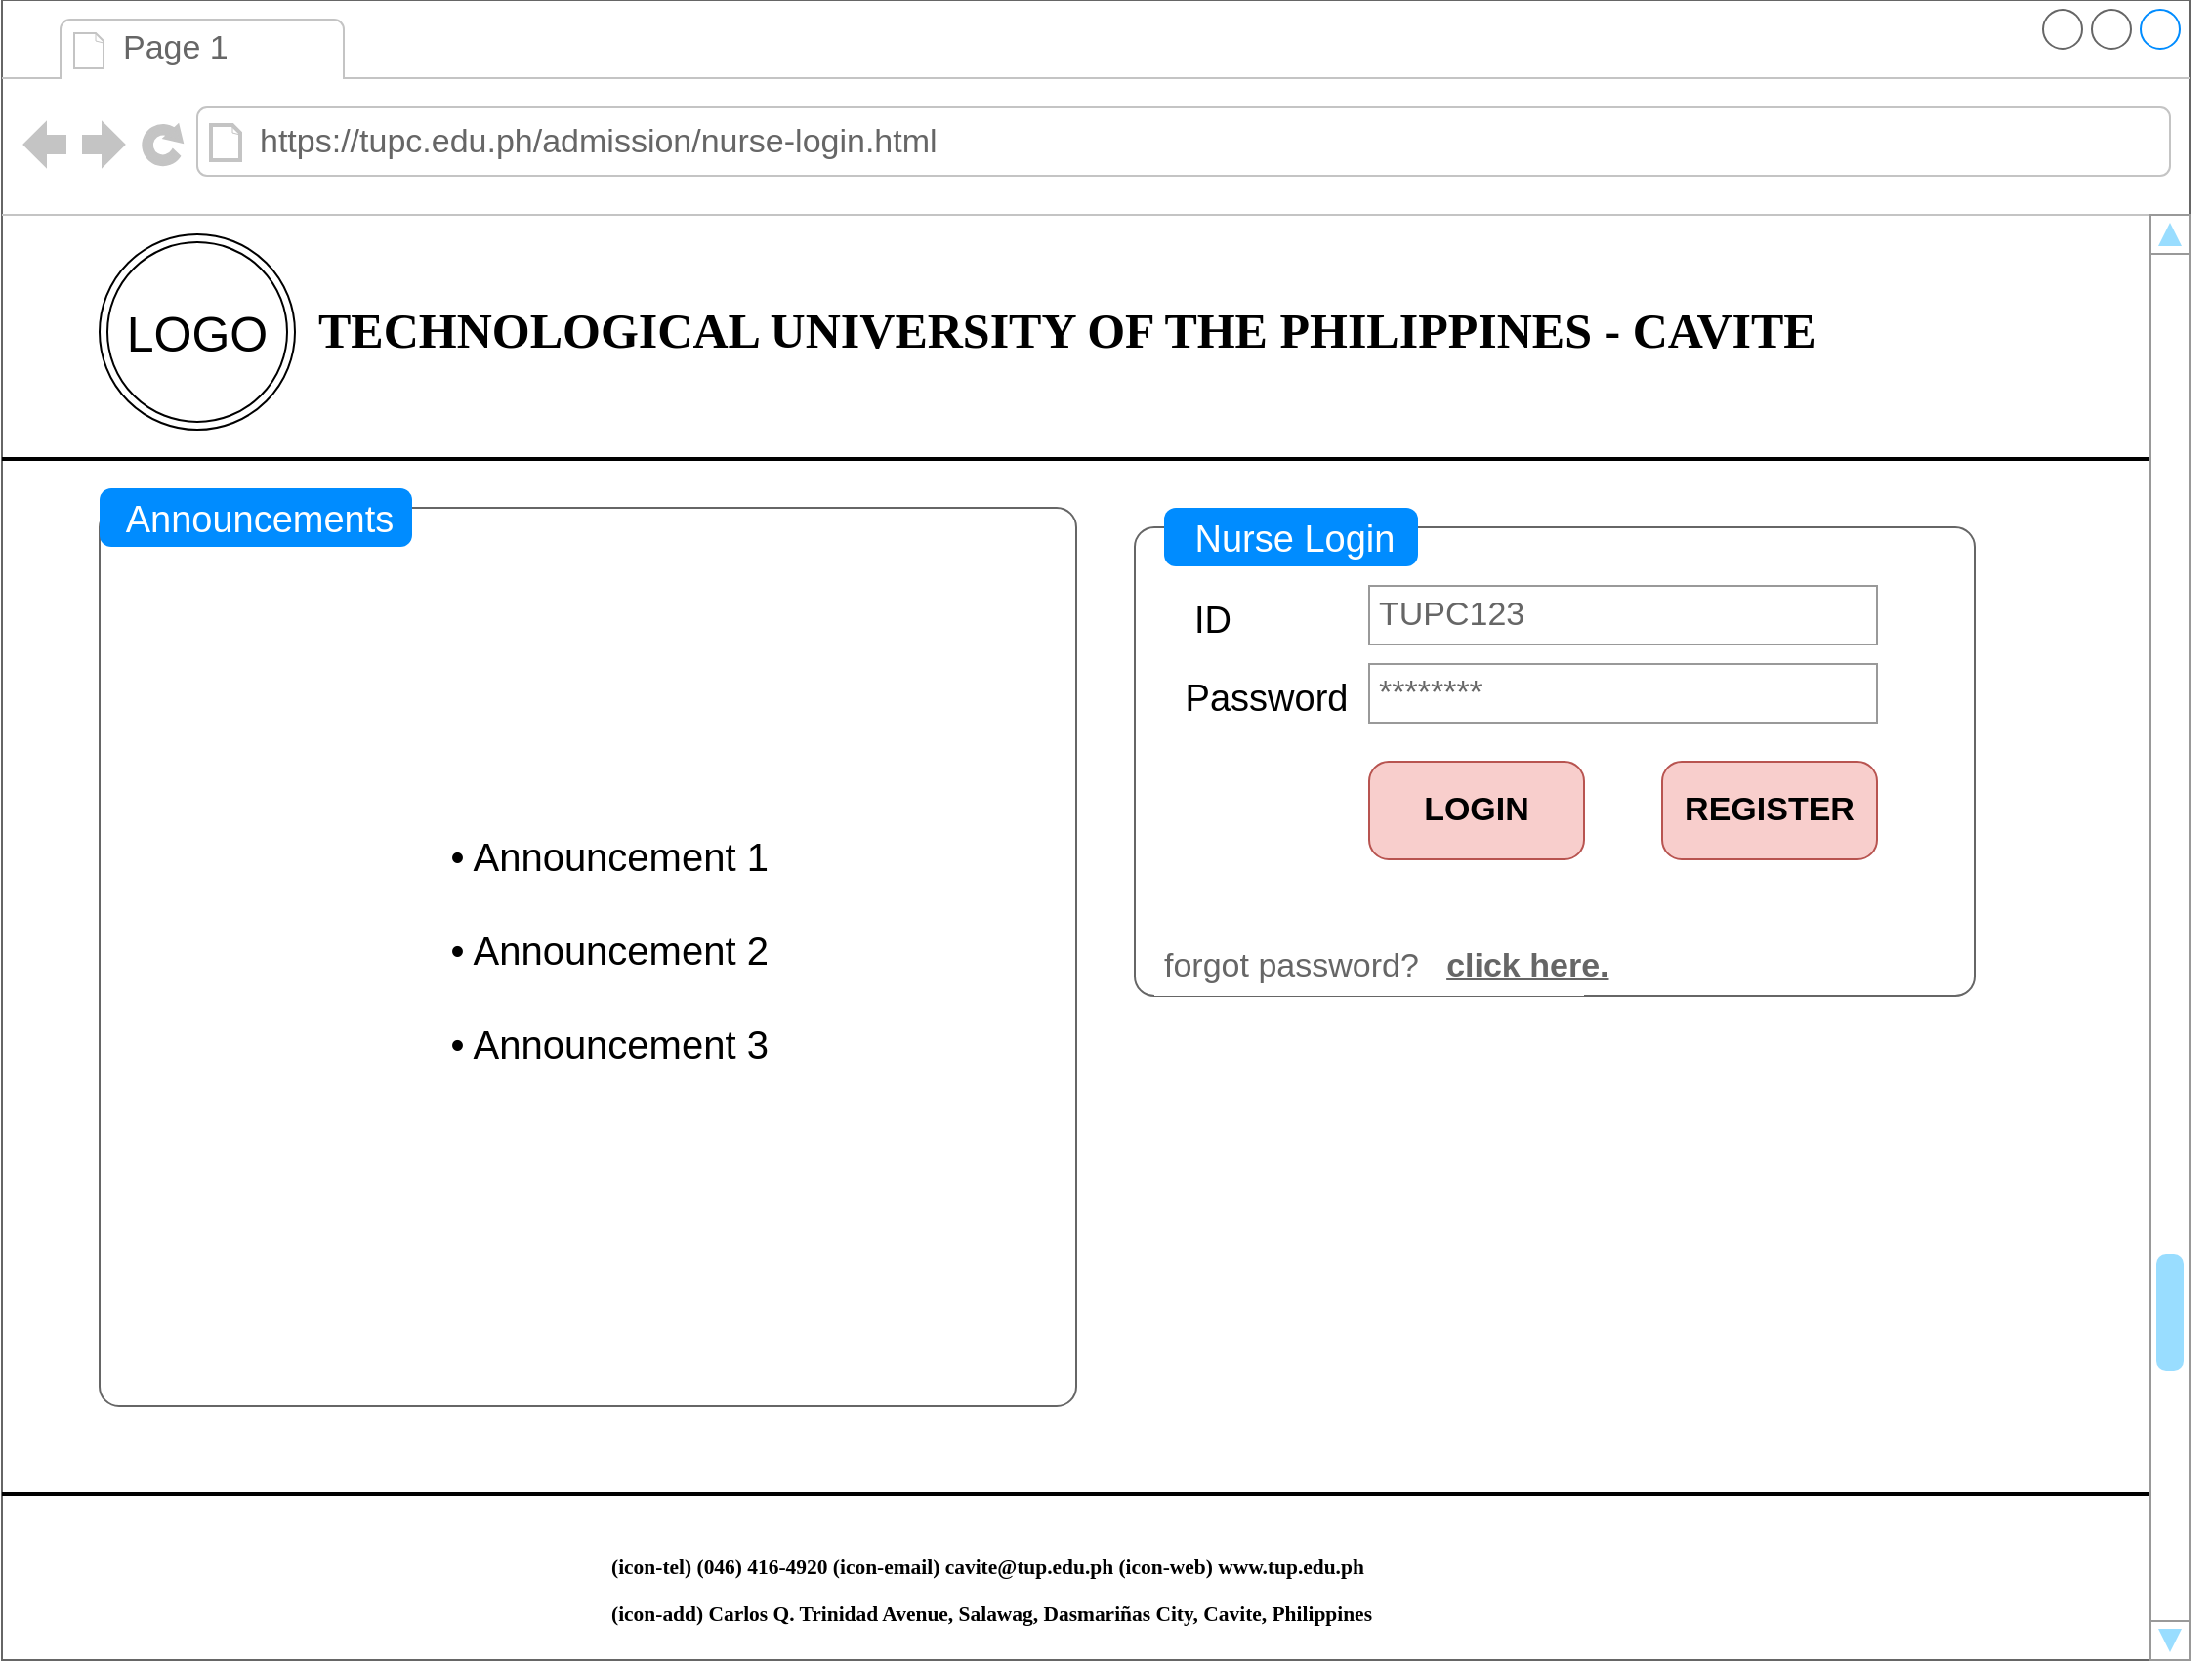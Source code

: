 <mxfile version="15.5.8" type="device"><diagram name="Page-1" id="03018318-947c-dd8e-b7a3-06fadd420f32"><mxGraphModel dx="1730" dy="965" grid="1" gridSize="10" guides="1" tooltips="1" connect="1" arrows="1" fold="1" page="1" pageScale="1" pageWidth="1100" pageHeight="850" background="none" math="0" shadow="0"><root><mxCell id="0"/><mxCell id="1" parent="0"/><mxCell id="G--8dqvZh2dxWR679S_V-2" value="" style="strokeWidth=1;shadow=0;dashed=0;align=center;html=1;shape=mxgraph.mockup.containers.browserWindow;rSize=0;strokeColor=none;strokeColor2=#008cff;strokeColor3=#c4c4c4;mainText=,;recursiveResize=0;fontSize=25;fillColor=none;" parent="1" vertex="1"><mxGeometry width="1120" height="850" as="geometry"/></mxCell><mxCell id="G--8dqvZh2dxWR679S_V-40" value="" style="line;strokeWidth=2;html=1;fontSize=25;" parent="G--8dqvZh2dxWR679S_V-2" vertex="1"><mxGeometry y="760" width="1100" height="10" as="geometry"/></mxCell><mxCell id="G--8dqvZh2dxWR679S_V-3" value="Page 1" style="strokeWidth=1;shadow=0;dashed=0;align=center;html=1;shape=mxgraph.mockup.containers.anchor;fontSize=17;fontColor=#666666;align=left;" parent="G--8dqvZh2dxWR679S_V-2" vertex="1"><mxGeometry x="60" y="12" width="110" height="26" as="geometry"/></mxCell><mxCell id="G--8dqvZh2dxWR679S_V-4" value="https://tupc.edu.ph/admission/nurse-login.html" style="strokeWidth=1;shadow=0;dashed=0;align=center;html=1;shape=mxgraph.mockup.containers.anchor;rSize=0;fontSize=17;fontColor=#666666;align=left;" parent="G--8dqvZh2dxWR679S_V-2" vertex="1"><mxGeometry x="130" y="60" width="250" height="26" as="geometry"/></mxCell><mxCell id="677b7b8949515195-27" value="&lt;h1&gt;&lt;b&gt;&lt;font style=&quot;font-size: 25px&quot;&gt;TECHNOLOGICAL UNIVERSITY OF THE PHILIPPINES - CAVITE&lt;/font&gt;&lt;/b&gt;&lt;/h1&gt;" style="text;html=1;points=[];align=left;verticalAlign=top;spacingTop=-4;fontSize=14;fontFamily=Verdana" parent="G--8dqvZh2dxWR679S_V-2" vertex="1"><mxGeometry x="160" y="130" width="540" height="60" as="geometry"/></mxCell><mxCell id="G--8dqvZh2dxWR679S_V-5" value="LOGO" style="ellipse;shape=doubleEllipse;whiteSpace=wrap;html=1;fontSize=25;" parent="G--8dqvZh2dxWR679S_V-2" vertex="1"><mxGeometry x="50" y="120" width="100" height="100" as="geometry"/></mxCell><mxCell id="G--8dqvZh2dxWR679S_V-25" value="" style="line;strokeWidth=2;html=1;fontSize=25;" parent="G--8dqvZh2dxWR679S_V-2" vertex="1"><mxGeometry y="230" width="1100" height="10" as="geometry"/></mxCell><mxCell id="G--8dqvZh2dxWR679S_V-26" value="" style="verticalLabelPosition=bottom;shadow=0;dashed=0;align=center;html=1;verticalAlign=top;strokeWidth=1;shape=mxgraph.mockup.navigation.scrollBar;strokeColor=#999999;barPos=20;fillColor2=#99ddff;strokeColor2=none;direction=north;fontSize=25;" parent="G--8dqvZh2dxWR679S_V-2" vertex="1"><mxGeometry x="1100" y="110" width="30" height="740" as="geometry"/></mxCell><mxCell id="G--8dqvZh2dxWR679S_V-27" value="    • Announcement 1&#10;&#10;    • Announcement 2&#10;&#10;    • Announcement 3" style="shape=mxgraph.mockup.containers.marginRect;rectMarginTop=10;strokeColor=#666666;strokeWidth=1;dashed=0;rounded=1;arcSize=5;recursiveResize=0;fontSize=20;labelPosition=center;verticalLabelPosition=middle;align=center;verticalAlign=middle;" parent="G--8dqvZh2dxWR679S_V-2" vertex="1"><mxGeometry x="50" y="250" width="500" height="470" as="geometry"/></mxCell><mxCell id="G--8dqvZh2dxWR679S_V-28" value="Announcements" style="shape=rect;strokeColor=none;fillColor=#008cff;strokeWidth=1;dashed=0;rounded=1;arcSize=20;fontColor=#ffffff;fontSize=19;spacing=2;spacingTop=-2;align=center;autosize=1;spacingLeft=4;resizeWidth=0;resizeHeight=0;perimeter=none;" parent="G--8dqvZh2dxWR679S_V-27" vertex="1"><mxGeometry width="160" height="30" as="geometry"/></mxCell><mxCell id="G--8dqvZh2dxWR679S_V-99" value="&lt;span style=&quot;font-family: &amp;#34;euphemia&amp;#34; ; font-size: 10.72px ; font-weight: 700&quot;&gt;(icon-tel) (046) 416-4920 (icon-email) cavite@tup.edu.ph (icon-web) www.tup.edu.ph&lt;br&gt;&lt;/span&gt;&lt;span style=&quot;font-family: &amp;#34;euphemia&amp;#34; ; font-size: 10.72px ; font-weight: 700&quot;&gt;(icon-add) Carlos Q. Trinidad Avenue, Salawag, Dasmariñas City, Cavite, Philippines&lt;/span&gt;&lt;span style=&quot;font-family: &amp;#34;euphemia&amp;#34; ; font-size: 10.72px ; font-weight: 700&quot;&gt;&lt;br&gt;&lt;/span&gt;" style="rounded=0;whiteSpace=wrap;html=1;fontSize=20;strokeWidth=1;fillColor=none;align=left;verticalAlign=top;strokeColor=none;" parent="G--8dqvZh2dxWR679S_V-2" vertex="1"><mxGeometry x="310" y="780" width="480" height="60" as="geometry"/></mxCell><mxCell id="G--8dqvZh2dxWR679S_V-29" value="" style="shape=mxgraph.mockup.containers.marginRect;rectMarginTop=10;strokeColor=#666666;strokeWidth=1;dashed=0;rounded=1;arcSize=5;recursiveResize=0;fontSize=20;align=left;verticalAlign=top;" parent="G--8dqvZh2dxWR679S_V-2" vertex="1"><mxGeometry x="580" y="260" width="430" height="250" as="geometry"/></mxCell><mxCell id="G--8dqvZh2dxWR679S_V-30" value="Nurse Login" style="shape=rect;strokeColor=none;fillColor=#008cff;strokeWidth=1;dashed=0;rounded=1;arcSize=20;fontColor=#ffffff;fontSize=19;spacing=2;spacingTop=-2;align=center;autosize=1;spacingLeft=4;resizeWidth=0;resizeHeight=0;perimeter=none;" parent="G--8dqvZh2dxWR679S_V-29" vertex="1"><mxGeometry x="15" width="130" height="30" as="geometry"/></mxCell><mxCell id="G--8dqvZh2dxWR679S_V-31" value="********" style="strokeWidth=1;shadow=0;dashed=0;align=center;html=1;shape=mxgraph.mockup.forms.pwField;strokeColor=#999999;mainText=;align=left;fontColor=#666666;fontSize=17;spacingLeft=3;" parent="G--8dqvZh2dxWR679S_V-29" vertex="1"><mxGeometry x="120" y="80" width="260" height="30" as="geometry"/></mxCell><mxCell id="G--8dqvZh2dxWR679S_V-32" value="ID" style="rounded=0;whiteSpace=wrap;html=1;fontSize=19;align=center;verticalAlign=top;strokeColor=none;" parent="G--8dqvZh2dxWR679S_V-29" vertex="1"><mxGeometry x="20" y="40" width="40" height="30" as="geometry"/></mxCell><mxCell id="G--8dqvZh2dxWR679S_V-33" value="Password" style="rounded=0;whiteSpace=wrap;html=1;fontSize=19;align=center;verticalAlign=top;strokeColor=none;" parent="G--8dqvZh2dxWR679S_V-29" vertex="1"><mxGeometry x="30" y="80" width="75" height="30" as="geometry"/></mxCell><mxCell id="G--8dqvZh2dxWR679S_V-34" value="TUPC123" style="strokeWidth=1;shadow=0;dashed=0;align=center;html=1;shape=mxgraph.mockup.forms.pwField;strokeColor=#999999;mainText=;align=left;fontColor=#666666;fontSize=17;spacingLeft=3;" parent="G--8dqvZh2dxWR679S_V-29" vertex="1"><mxGeometry x="120" y="40" width="260" height="30" as="geometry"/></mxCell><mxCell id="G--8dqvZh2dxWR679S_V-35" value="LOGIN" style="strokeWidth=1;shadow=0;dashed=0;align=center;html=1;shape=mxgraph.mockup.buttons.button;strokeColor=#b85450;mainText=;buttonStyle=round;fontSize=17;fontStyle=1;fillColor=#f8cecc;whiteSpace=wrap;" parent="G--8dqvZh2dxWR679S_V-29" vertex="1"><mxGeometry x="120" y="130" width="110" height="50" as="geometry"/></mxCell><mxCell id="G--8dqvZh2dxWR679S_V-37" value="forgot password?&amp;nbsp; &amp;nbsp;&lt;u&gt;&lt;b&gt;click here.&lt;/b&gt;&lt;/u&gt;" style="strokeWidth=1;shadow=0;dashed=0;align=center;html=1;shape=mxgraph.mockup.forms.pwField;strokeColor=none;mainText=;align=left;fontColor=#666666;fontSize=17;spacingLeft=3;" parent="G--8dqvZh2dxWR679S_V-29" vertex="1"><mxGeometry x="10" y="220" width="220" height="30" as="geometry"/></mxCell><mxCell id="MWz2SSnysqnN94QmjQE_-2" value="REGISTER" style="strokeWidth=1;shadow=0;dashed=0;align=center;html=1;shape=mxgraph.mockup.buttons.button;strokeColor=#b85450;mainText=;buttonStyle=round;fontSize=17;fontStyle=1;fillColor=#f8cecc;whiteSpace=wrap;" parent="G--8dqvZh2dxWR679S_V-29" vertex="1"><mxGeometry x="270" y="130" width="110" height="50" as="geometry"/></mxCell></root></mxGraphModel></diagram></mxfile>